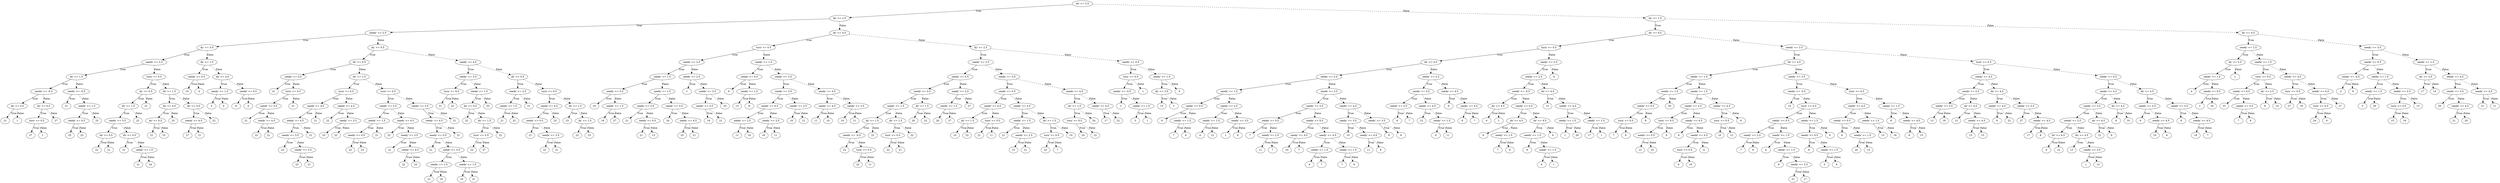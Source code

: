 digraph {
0 [label="dx' <= 3.5"];
1 [label="dx' <= 2.5"];
2 [label="seedy' <= 2.5"];
3 [label="dy' <= 3.0"];
4 [label="seedx' <= 2.5"];
5 [label="dx' <= 1.5"];
6 [label="seedx' <= -0.5"];
7 [label="dx' <= 0.5"];
8 [label="21"];
7 -> 8 [label="True"];
9 [label="1"];
7 -> 9 [style="dashed", label="False"];
6 -> 7 [label="True"];
10 [label="dy' <= 0.5"];
11 [label="turn' <= 0.5"];
12 [label="27"];
11 -> 12 [label="True"];
13 [label="1"];
11 -> 13 [style="dashed", label="False"];
10 -> 11 [label="True"];
14 [label="27"];
10 -> 14 [style="dashed", label="False"];
6 -> 10 [style="dashed", label="False"];
5 -> 6 [label="True"];
15 [label="seedx' <= -0.5"];
16 [label="21"];
15 -> 16 [label="True"];
17 [label="seedx' <= 1.5"];
18 [label="seedx' <= 0.5"];
19 [label="25"];
18 -> 19 [label="True"];
20 [label="23"];
18 -> 20 [style="dashed", label="False"];
17 -> 18 [label="True"];
21 [label="25"];
17 -> 21 [style="dashed", label="False"];
15 -> 17 [style="dashed", label="False"];
5 -> 15 [style="dashed", label="False"];
4 -> 5 [label="True"];
22 [label="turn' <= 0.5"];
23 [label="dy' <= 0.5"];
24 [label="dx' <= 1.5"];
25 [label="seedx' <= 3.5"];
26 [label="dx' <= 0.5"];
27 [label="22"];
26 -> 27 [label="True"];
28 [label="21"];
26 -> 28 [style="dashed", label="False"];
25 -> 26 [label="True"];
29 [label="dx' <= 0.5"];
30 [label="21"];
29 -> 30 [label="True"];
31 [label="seedy' <= 1.5"];
32 [label="21"];
31 -> 32 [label="True"];
33 [label="24"];
31 -> 33 [style="dashed", label="False"];
29 -> 31 [style="dashed", label="False"];
25 -> 29 [style="dashed", label="False"];
24 -> 25 [label="True"];
34 [label="22"];
24 -> 34 [style="dashed", label="False"];
23 -> 24 [label="True"];
35 [label="21"];
23 -> 35 [style="dashed", label="False"];
22 -> 23 [label="True"];
36 [label="dx' <= 1.5"];
37 [label="dx' <= 0.5"];
38 [label="dy' <= 0.5"];
39 [label="21"];
38 -> 39 [label="True"];
40 [label="23"];
38 -> 40 [style="dashed", label="False"];
37 -> 38 [label="True"];
41 [label="23"];
37 -> 41 [style="dashed", label="False"];
36 -> 37 [label="True"];
42 [label="dy' <= 0.5"];
43 [label="seedx' <= 4.5"];
44 [label="27"];
43 -> 44 [label="True"];
45 [label="21"];
43 -> 45 [style="dashed", label="False"];
42 -> 43 [label="True"];
46 [label="22"];
42 -> 46 [style="dashed", label="False"];
36 -> 42 [style="dashed", label="False"];
22 -> 36 [style="dashed", label="False"];
4 -> 22 [style="dashed", label="False"];
3 -> 4 [label="True"];
47 [label="dx' <= 1.5"];
48 [label="seedx' <= 0.5"];
49 [label="10"];
48 -> 49 [label="True"];
50 [label="4"];
48 -> 50 [style="dashed", label="False"];
47 -> 48 [label="True"];
51 [label="dy' <= 4.5"];
52 [label="seedy' <= 1.5"];
53 [label="3"];
52 -> 53 [label="True"];
54 [label="4"];
52 -> 54 [style="dashed", label="False"];
51 -> 52 [label="True"];
55 [label="seedx' <= 0.5"];
56 [label="6"];
55 -> 56 [label="True"];
57 [label="4"];
55 -> 57 [style="dashed", label="False"];
51 -> 55 [style="dashed", label="False"];
47 -> 51 [style="dashed", label="False"];
3 -> 47 [style="dashed", label="False"];
2 -> 3 [label="True"];
58 [label="dy' <= 0.5"];
59 [label="dx' <= 0.5"];
60 [label="seedx' <= 3.5"];
61 [label="21"];
60 -> 61 [label="True"];
62 [label="turn' <= 0.5"];
63 [label="seedy' <= 3.5"];
64 [label="21"];
63 -> 64 [label="True"];
65 [label="seedy' <= 4.5"];
66 [label="22"];
65 -> 66 [label="True"];
67 [label="21"];
65 -> 67 [style="dashed", label="False"];
63 -> 65 [style="dashed", label="False"];
62 -> 63 [label="True"];
68 [label="21"];
62 -> 68 [style="dashed", label="False"];
60 -> 62 [style="dashed", label="False"];
59 -> 60 [label="True"];
69 [label="dx' <= 1.5"];
70 [label="turn' <= 0.5"];
71 [label="seedx' <= 4.5"];
72 [label="seedy' <= 4.5"];
73 [label="seedx' <= 3.5"];
74 [label="23"];
73 -> 74 [label="True"];
75 [label="seedy' <= 3.5"];
76 [label="23"];
75 -> 76 [label="True"];
77 [label="21"];
75 -> 77 [style="dashed", label="False"];
73 -> 75 [style="dashed", label="False"];
72 -> 73 [label="True"];
78 [label="21"];
72 -> 78 [style="dashed", label="False"];
71 -> 72 [label="True"];
79 [label="21"];
71 -> 79 [style="dashed", label="False"];
70 -> 71 [label="True"];
80 [label="seedx' <= 4.5"];
81 [label="22"];
80 -> 81 [label="True"];
82 [label="seedy' <= 3.5"];
83 [label="23"];
82 -> 83 [label="True"];
84 [label="22"];
82 -> 84 [style="dashed", label="False"];
80 -> 82 [style="dashed", label="False"];
70 -> 80 [style="dashed", label="False"];
69 -> 70 [label="True"];
85 [label="turn' <= 0.5"];
86 [label="seedx' <= 3.5"];
87 [label="seedx' <= 1.5"];
88 [label="seedx' <= 0.5"];
89 [label="22"];
88 -> 89 [label="True"];
90 [label="23"];
88 -> 90 [style="dashed", label="False"];
87 -> 88 [label="True"];
91 [label="21"];
87 -> 91 [style="dashed", label="False"];
86 -> 87 [label="True"];
92 [label="seedx' <= 4.5"];
93 [label="22"];
92 -> 93 [label="True"];
94 [label="seedy' <= 3.5"];
95 [label="21"];
94 -> 95 [label="True"];
96 [label="seedy' <= 4.5"];
97 [label="22"];
96 -> 97 [label="True"];
98 [label="23"];
96 -> 98 [style="dashed", label="False"];
94 -> 96 [style="dashed", label="False"];
92 -> 94 [style="dashed", label="False"];
86 -> 92 [style="dashed", label="False"];
85 -> 86 [label="True"];
99 [label="seedx' <= 3.5"];
100 [label="seedy' <= 4.5"];
101 [label="seedx' <= 0.5"];
102 [label="21"];
101 -> 102 [label="True"];
103 [label="seedy' <= 3.5"];
104 [label="seedx' <= 1.5"];
105 [label="21"];
104 -> 105 [label="True"];
106 [label="16"];
104 -> 106 [style="dashed", label="False"];
103 -> 104 [label="True"];
107 [label="seedx' <= 1.5"];
108 [label="16"];
107 -> 108 [label="True"];
109 [label="21"];
107 -> 109 [style="dashed", label="False"];
103 -> 107 [style="dashed", label="False"];
101 -> 103 [style="dashed", label="False"];
100 -> 101 [label="True"];
110 [label="21"];
100 -> 110 [style="dashed", label="False"];
99 -> 100 [label="True"];
111 [label="21"];
99 -> 111 [style="dashed", label="False"];
85 -> 99 [style="dashed", label="False"];
69 -> 85 [style="dashed", label="False"];
59 -> 69 [style="dashed", label="False"];
58 -> 59 [label="True"];
112 [label="seedy' <= 4.5"];
113 [label="seedy' <= 3.5"];
114 [label="turn' <= 0.5"];
115 [label="21"];
114 -> 115 [label="True"];
116 [label="22"];
114 -> 116 [style="dashed", label="False"];
113 -> 114 [label="True"];
117 [label="seedx' <= 1.5"];
118 [label="dx' <= 0.5"];
119 [label="22"];
118 -> 119 [label="True"];
120 [label="dx' <= 1.5"];
121 [label="turn' <= 0.5"];
122 [label="22"];
121 -> 122 [label="True"];
123 [label="27"];
121 -> 123 [style="dashed", label="False"];
120 -> 121 [label="True"];
124 [label="22"];
120 -> 124 [style="dashed", label="False"];
118 -> 120 [style="dashed", label="False"];
117 -> 118 [label="True"];
125 [label="22"];
117 -> 125 [style="dashed", label="False"];
113 -> 117 [style="dashed", label="False"];
112 -> 113 [label="True"];
126 [label="dx' <= 0.5"];
127 [label="seedx' <= 2.5"];
128 [label="seedx' <= 1.5"];
129 [label="21"];
128 -> 129 [label="True"];
130 [label="22"];
128 -> 130 [style="dashed", label="False"];
127 -> 128 [label="True"];
131 [label="21"];
127 -> 131 [style="dashed", label="False"];
126 -> 127 [label="True"];
132 [label="turn' <= 0.5"];
133 [label="seedx' <= 4.5"];
134 [label="seedx' <= 0.5"];
135 [label="21"];
134 -> 135 [label="True"];
136 [label="seedx' <= 3.5"];
137 [label="22"];
136 -> 137 [label="True"];
138 [label="21"];
136 -> 138 [style="dashed", label="False"];
134 -> 136 [style="dashed", label="False"];
133 -> 134 [label="True"];
139 [label="23"];
133 -> 139 [style="dashed", label="False"];
132 -> 133 [label="True"];
140 [label="dx' <= 1.5"];
141 [label="23"];
140 -> 141 [label="True"];
142 [label="dy' <= 1.5"];
143 [label="22"];
142 -> 143 [label="True"];
144 [label="23"];
142 -> 144 [style="dashed", label="False"];
140 -> 142 [style="dashed", label="False"];
132 -> 140 [style="dashed", label="False"];
126 -> 132 [style="dashed", label="False"];
112 -> 126 [style="dashed", label="False"];
58 -> 112 [style="dashed", label="False"];
2 -> 58 [style="dashed", label="False"];
1 -> 2 [label="True"];
145 [label="dy' <= 0.5"];
146 [label="turn' <= 0.5"];
147 [label="seedx' <= 2.5"];
148 [label="seedy' <= 1.5"];
149 [label="seedx' <= 0.5"];
150 [label="25"];
149 -> 150 [label="True"];
151 [label="seedx' <= 1.5"];
152 [label="16"];
151 -> 152 [label="True"];
153 [label="27"];
151 -> 153 [style="dashed", label="False"];
149 -> 151 [style="dashed", label="False"];
148 -> 149 [label="True"];
154 [label="seedx' <= 1.5"];
155 [label="seedy' <= 3.5"];
156 [label="21"];
155 -> 156 [label="True"];
157 [label="seedx' <= 0.5"];
158 [label="21"];
157 -> 158 [label="True"];
159 [label="13"];
157 -> 159 [style="dashed", label="False"];
155 -> 157 [style="dashed", label="False"];
154 -> 155 [label="True"];
160 [label="seedy' <= 3.5"];
161 [label="16"];
160 -> 161 [label="True"];
162 [label="seedy' <= 4.5"];
163 [label="25"];
162 -> 163 [label="True"];
164 [label="21"];
162 -> 164 [style="dashed", label="False"];
160 -> 162 [style="dashed", label="False"];
154 -> 160 [style="dashed", label="False"];
148 -> 154 [style="dashed", label="False"];
147 -> 148 [label="True"];
165 [label="seedy' <= 2.5"];
166 [label="1"];
165 -> 166 [label="True"];
167 [label="seedx' <= 3.5"];
168 [label="seedy' <= 3.5"];
169 [label="16"];
168 -> 169 [label="True"];
170 [label="21"];
168 -> 170 [style="dashed", label="False"];
167 -> 168 [label="True"];
171 [label="23"];
167 -> 171 [style="dashed", label="False"];
165 -> 167 [style="dashed", label="False"];
147 -> 165 [style="dashed", label="False"];
146 -> 147 [label="True"];
172 [label="seedy' <= 1.5"];
173 [label="seedx' <= 0.5"];
174 [label="6"];
173 -> 174 [label="True"];
175 [label="seedx' <= 1.5"];
176 [label="13"];
175 -> 176 [label="True"];
177 [label="6"];
175 -> 177 [style="dashed", label="False"];
173 -> 175 [style="dashed", label="False"];
172 -> 173 [label="True"];
178 [label="seedy' <= 3.5"];
179 [label="seedx' <= 3.5"];
180 [label="seedx' <= 0.5"];
181 [label="seedy' <= 2.5"];
182 [label="11"];
181 -> 182 [label="True"];
183 [label="10"];
181 -> 183 [style="dashed", label="False"];
180 -> 181 [label="True"];
184 [label="seedy' <= 2.5"];
185 [label="16"];
184 -> 185 [label="True"];
186 [label="11"];
184 -> 186 [style="dashed", label="False"];
180 -> 184 [style="dashed", label="False"];
179 -> 180 [label="True"];
187 [label="seedy' <= 2.5"];
188 [label="10"];
187 -> 188 [label="True"];
189 [label="12"];
187 -> 189 [style="dashed", label="False"];
179 -> 187 [style="dashed", label="False"];
178 -> 179 [label="True"];
190 [label="seedy' <= 4.5"];
191 [label="seedx' <= 4.5"];
192 [label="11"];
191 -> 192 [label="True"];
193 [label="10"];
191 -> 193 [style="dashed", label="False"];
190 -> 191 [label="True"];
194 [label="seedx' <= 3.5"];
195 [label="10"];
194 -> 195 [label="True"];
196 [label="11"];
194 -> 196 [style="dashed", label="False"];
190 -> 194 [style="dashed", label="False"];
178 -> 190 [style="dashed", label="False"];
172 -> 178 [style="dashed", label="False"];
146 -> 172 [style="dashed", label="False"];
145 -> 146 [label="True"];
197 [label="dy' <= 2.5"];
198 [label="seedy' <= 3.5"];
199 [label="seedx' <= 0.5"];
200 [label="seedy' <= 2.5"];
201 [label="seedy' <= 1.5"];
202 [label="dy' <= 1.5"];
203 [label="seedx' <= -0.5"];
204 [label="22"];
203 -> 204 [label="True"];
205 [label="turn' <= 0.5"];
206 [label="22"];
205 -> 206 [label="True"];
207 [label="11"];
205 -> 207 [style="dashed", label="False"];
203 -> 205 [style="dashed", label="False"];
202 -> 203 [label="True"];
208 [label="22"];
202 -> 208 [style="dashed", label="False"];
201 -> 202 [label="True"];
209 [label="dy' <= 1.5"];
210 [label="turn' <= 0.5"];
211 [label="22"];
210 -> 211 [label="True"];
212 [label="21"];
210 -> 212 [style="dashed", label="False"];
209 -> 210 [label="True"];
213 [label="22"];
209 -> 213 [style="dashed", label="False"];
201 -> 209 [style="dashed", label="False"];
200 -> 201 [label="True"];
214 [label="dy' <= 1.5"];
215 [label="20"];
214 -> 215 [label="True"];
216 [label="22"];
214 -> 216 [style="dashed", label="False"];
200 -> 214 [style="dashed", label="False"];
199 -> 200 [label="True"];
217 [label="seedy' <= 2.0"];
218 [label="seedx' <= 1.5"];
219 [label="20"];
218 -> 219 [label="True"];
220 [label="27"];
218 -> 220 [style="dashed", label="False"];
217 -> 218 [label="True"];
221 [label="27"];
217 -> 221 [style="dashed", label="False"];
199 -> 217 [style="dashed", label="False"];
198 -> 199 [label="True"];
222 [label="seedx' <= 3.5"];
223 [label="seedx' <= 0.5"];
224 [label="seedy' <= 4.5"];
225 [label="dy' <= 1.5"];
226 [label="10"];
225 -> 226 [label="True"];
227 [label="22"];
225 -> 227 [style="dashed", label="False"];
224 -> 225 [label="True"];
228 [label="turn' <= 0.5"];
229 [label="21"];
228 -> 229 [label="True"];
230 [label="11"];
228 -> 230 [style="dashed", label="False"];
224 -> 228 [style="dashed", label="False"];
223 -> 224 [label="True"];
231 [label="seedy' <= 4.5"];
232 [label="seedx' <= 1.5"];
233 [label="21"];
232 -> 233 [label="True"];
234 [label="seedx' <= 2.5"];
235 [label="15"];
234 -> 235 [label="True"];
236 [label="21"];
234 -> 236 [style="dashed", label="False"];
232 -> 234 [style="dashed", label="False"];
231 -> 232 [label="True"];
237 [label="dy' <= 1.5"];
238 [label="turn' <= 0.5"];
239 [label="22"];
238 -> 239 [label="True"];
240 [label="7"];
238 -> 240 [style="dashed", label="False"];
237 -> 238 [label="True"];
241 [label="10"];
237 -> 241 [style="dashed", label="False"];
231 -> 237 [style="dashed", label="False"];
223 -> 231 [style="dashed", label="False"];
222 -> 223 [label="True"];
242 [label="seedx' <= 4.5"];
243 [label="dy' <= 1.5"];
244 [label="turn' <= 0.5"];
245 [label="24"];
244 -> 245 [label="True"];
246 [label="22"];
244 -> 246 [style="dashed", label="False"];
243 -> 244 [label="True"];
247 [label="24"];
243 -> 247 [style="dashed", label="False"];
242 -> 243 [label="True"];
248 [label="seedy' <= 4.5"];
249 [label="17"];
248 -> 249 [label="True"];
250 [label="22"];
248 -> 250 [style="dashed", label="False"];
242 -> 248 [style="dashed", label="False"];
222 -> 242 [style="dashed", label="False"];
198 -> 222 [style="dashed", label="False"];
197 -> 198 [label="True"];
251 [label="seedx' <= 0.5"];
252 [label="turn' <= 0.5"];
253 [label="seedx' <= -0.5"];
254 [label="1"];
253 -> 254 [label="True"];
255 [label="seedy' <= 1.5"];
256 [label="3"];
255 -> 256 [label="True"];
257 [label="1"];
255 -> 257 [style="dashed", label="False"];
253 -> 255 [style="dashed", label="False"];
252 -> 253 [label="True"];
258 [label="1"];
252 -> 258 [style="dashed", label="False"];
251 -> 252 [label="True"];
259 [label="seedy' <= 1.5"];
260 [label="dy' <= 3.5"];
261 [label="13"];
260 -> 261 [label="True"];
262 [label="1"];
260 -> 262 [style="dashed", label="False"];
259 -> 260 [label="True"];
263 [label="0"];
259 -> 263 [style="dashed", label="False"];
251 -> 259 [style="dashed", label="False"];
197 -> 251 [style="dashed", label="False"];
145 -> 197 [style="dashed", label="False"];
1 -> 145 [style="dashed", label="False"];
0 -> 1 [label="True"];
264 [label="dy' <= 1.5"];
265 [label="dy' <= 0.5"];
266 [label="turn' <= 0.5"];
267 [label="dx' <= 4.5"];
268 [label="seedy' <= 2.5"];
269 [label="seedx' <= 1.5"];
270 [label="seedx' <= 0.5"];
271 [label="6"];
270 -> 271 [label="True"];
272 [label="seedy' <= 1.5"];
273 [label="7"];
272 -> 273 [label="True"];
274 [label="6"];
272 -> 274 [style="dashed", label="False"];
270 -> 272 [style="dashed", label="False"];
269 -> 270 [label="True"];
275 [label="seedx' <= 2.5"];
276 [label="seedy' <= 1.5"];
277 [label="6"];
276 -> 277 [label="True"];
278 [label="12"];
276 -> 278 [style="dashed", label="False"];
275 -> 276 [label="True"];
279 [label="seedx' <= 3.5"];
280 [label="1"];
279 -> 280 [label="True"];
281 [label="6"];
279 -> 281 [style="dashed", label="False"];
275 -> 279 [style="dashed", label="False"];
269 -> 275 [style="dashed", label="False"];
268 -> 269 [label="True"];
282 [label="seedx' <= 3.5"];
283 [label="seedy' <= 3.5"];
284 [label="seedx' <= 0.5"];
285 [label="7"];
284 -> 285 [label="True"];
286 [label="seedx' <= 2.5"];
287 [label="11"];
286 -> 287 [label="True"];
288 [label="7"];
286 -> 288 [style="dashed", label="False"];
284 -> 286 [style="dashed", label="False"];
283 -> 284 [label="True"];
289 [label="seedx' <= 0.5"];
290 [label="seedy' <= 4.5"];
291 [label="10"];
290 -> 291 [label="True"];
292 [label="7"];
290 -> 292 [style="dashed", label="False"];
289 -> 290 [label="True"];
293 [label="seedy' <= 4.5"];
294 [label="seedx' <= 1.5"];
295 [label="6"];
294 -> 295 [label="True"];
296 [label="7"];
294 -> 296 [style="dashed", label="False"];
293 -> 294 [label="True"];
297 [label="seedx' <= 1.5"];
298 [label="7"];
297 -> 298 [label="True"];
299 [label="6"];
297 -> 299 [style="dashed", label="False"];
293 -> 297 [style="dashed", label="False"];
289 -> 293 [style="dashed", label="False"];
283 -> 289 [style="dashed", label="False"];
282 -> 283 [label="True"];
300 [label="seedx' <= 4.5"];
301 [label="seedy' <= 3.5"];
302 [label="10"];
301 -> 302 [label="True"];
303 [label="seedy' <= 4.5"];
304 [label="11"];
303 -> 304 [label="True"];
305 [label="9"];
303 -> 305 [style="dashed", label="False"];
301 -> 303 [style="dashed", label="False"];
300 -> 301 [label="True"];
306 [label="seedy' <= 3.5"];
307 [label="9"];
306 -> 307 [label="True"];
308 [label="6"];
306 -> 308 [style="dashed", label="False"];
300 -> 306 [style="dashed", label="False"];
282 -> 300 [style="dashed", label="False"];
268 -> 282 [style="dashed", label="False"];
267 -> 268 [label="True"];
309 [label="seedy' <= 2.5"];
310 [label="seedx' <= 3.5"];
311 [label="seedx' <= 2.5"];
312 [label="6"];
311 -> 312 [label="True"];
313 [label="7"];
311 -> 313 [style="dashed", label="False"];
310 -> 311 [label="True"];
314 [label="seedx' <= 4.5"];
315 [label="12"];
314 -> 315 [label="True"];
316 [label="seedy' <= 1.5"];
317 [label="6"];
316 -> 317 [label="True"];
318 [label="11"];
316 -> 318 [style="dashed", label="False"];
314 -> 316 [style="dashed", label="False"];
310 -> 314 [style="dashed", label="False"];
309 -> 310 [label="True"];
319 [label="seedx' <= 4.5"];
320 [label="6"];
319 -> 320 [label="True"];
321 [label="seedy' <= 4.5"];
322 [label="6"];
321 -> 322 [label="True"];
323 [label="7"];
321 -> 323 [style="dashed", label="False"];
319 -> 321 [style="dashed", label="False"];
309 -> 319 [style="dashed", label="False"];
267 -> 309 [style="dashed", label="False"];
266 -> 267 [label="True"];
324 [label="seedy' <= 2.5"];
325 [label="seedx' <= 2.5"];
326 [label="seedx' <= -0.5"];
327 [label="dx' <= 4.5"];
328 [label="6"];
327 -> 328 [label="True"];
329 [label="1"];
327 -> 329 [style="dashed", label="False"];
326 -> 327 [label="True"];
330 [label="seedx' <= 0.5"];
331 [label="dx' <= 4.5"];
332 [label="6"];
331 -> 332 [label="True"];
333 [label="seedy' <= 1.5"];
334 [label="7"];
333 -> 334 [label="True"];
335 [label="6"];
333 -> 335 [style="dashed", label="False"];
331 -> 333 [style="dashed", label="False"];
330 -> 331 [label="True"];
336 [label="dx' <= 4.5"];
337 [label="seedx' <= 1.5"];
338 [label="6"];
337 -> 338 [label="True"];
339 [label="seedy' <= 1.5"];
340 [label="6"];
339 -> 340 [label="True"];
341 [label="1"];
339 -> 341 [style="dashed", label="False"];
337 -> 339 [style="dashed", label="False"];
336 -> 337 [label="True"];
342 [label="6"];
336 -> 342 [style="dashed", label="False"];
330 -> 336 [style="dashed", label="False"];
326 -> 330 [style="dashed", label="False"];
325 -> 326 [label="True"];
343 [label="dx' <= 4.5"];
344 [label="13"];
343 -> 344 [label="True"];
345 [label="seedx' <= 4.5"];
346 [label="seedy' <= 1.5"];
347 [label="1"];
346 -> 347 [label="True"];
348 [label="20"];
346 -> 348 [style="dashed", label="False"];
345 -> 346 [label="True"];
349 [label="seedy' <= 1.5"];
350 [label="17"];
349 -> 350 [label="True"];
351 [label="1"];
349 -> 351 [style="dashed", label="False"];
345 -> 349 [style="dashed", label="False"];
343 -> 345 [style="dashed", label="False"];
325 -> 343 [style="dashed", label="False"];
324 -> 325 [label="True"];
352 [label="6"];
324 -> 352 [style="dashed", label="False"];
266 -> 324 [style="dashed", label="False"];
265 -> 266 [label="True"];
353 [label="seedx' <= 2.5"];
354 [label="dx' <= 4.5"];
355 [label="seedy' <= 1.5"];
356 [label="seedx' <= 1.5"];
357 [label="seedx' <= 0.5"];
358 [label="turn' <= 0.5"];
359 [label="7"];
358 -> 359 [label="True"];
360 [label="6"];
358 -> 360 [style="dashed", label="False"];
357 -> 358 [label="True"];
361 [label="6"];
357 -> 361 [style="dashed", label="False"];
356 -> 357 [label="True"];
362 [label="20"];
356 -> 362 [style="dashed", label="False"];
355 -> 356 [label="True"];
363 [label="seedx' <= 1.5"];
364 [label="seedy' <= 2.5"];
365 [label="turn' <= 0.5"];
366 [label="seedx' <= 0.5"];
367 [label="12"];
366 -> 367 [label="True"];
368 [label="10"];
366 -> 368 [style="dashed", label="False"];
365 -> 366 [label="True"];
369 [label="6"];
365 -> 369 [style="dashed", label="False"];
364 -> 365 [label="True"];
370 [label="seedy' <= 4.5"];
371 [label="6"];
370 -> 371 [label="True"];
372 [label="seedx' <= 0.5"];
373 [label="turn' <= 0.5"];
374 [label="6"];
373 -> 374 [label="True"];
375 [label="10"];
373 -> 375 [style="dashed", label="False"];
372 -> 373 [label="True"];
376 [label="6"];
372 -> 376 [style="dashed", label="False"];
370 -> 372 [style="dashed", label="False"];
364 -> 370 [style="dashed", label="False"];
363 -> 364 [label="True"];
377 [label="seedy' <= 4.5"];
378 [label="turn' <= 0.5"];
379 [label="10"];
378 -> 379 [label="True"];
380 [label="12"];
378 -> 380 [style="dashed", label="False"];
377 -> 378 [label="True"];
381 [label="6"];
377 -> 381 [style="dashed", label="False"];
363 -> 377 [style="dashed", label="False"];
355 -> 363 [style="dashed", label="False"];
354 -> 355 [label="True"];
382 [label="seedy' <= 3.5"];
383 [label="seedx' <= -0.5"];
384 [label="14"];
383 -> 384 [label="True"];
385 [label="turn' <= 0.5"];
386 [label="seedx' <= 0.5"];
387 [label="seedy' <= 2.5"];
388 [label="7"];
387 -> 388 [label="True"];
389 [label="6"];
387 -> 389 [style="dashed", label="False"];
386 -> 387 [label="True"];
390 [label="seedx' <= 1.5"];
391 [label="6"];
390 -> 391 [label="True"];
392 [label="seedy' <= 1.5"];
393 [label="6"];
392 -> 393 [label="True"];
394 [label="seedy' <= 2.5"];
395 [label="21"];
394 -> 395 [label="True"];
396 [label="17"];
394 -> 396 [style="dashed", label="False"];
392 -> 394 [style="dashed", label="False"];
390 -> 392 [style="dashed", label="False"];
386 -> 390 [style="dashed", label="False"];
385 -> 386 [label="True"];
397 [label="seedy' <= 1.5"];
398 [label="seedx' <= 0.5"];
399 [label="6"];
398 -> 399 [label="True"];
400 [label="seedx' <= 1.5"];
401 [label="5"];
400 -> 401 [label="True"];
402 [label="6"];
400 -> 402 [style="dashed", label="False"];
398 -> 400 [style="dashed", label="False"];
397 -> 398 [label="True"];
403 [label="6"];
397 -> 403 [style="dashed", label="False"];
385 -> 397 [style="dashed", label="False"];
383 -> 385 [style="dashed", label="False"];
382 -> 383 [label="True"];
404 [label="turn' <= 0.5"];
405 [label="seedy' <= 4.5"];
406 [label="seedx' <= 0.5"];
407 [label="6"];
406 -> 407 [label="True"];
408 [label="seedx' <= 1.5"];
409 [label="20"];
408 -> 409 [label="True"];
410 [label="15"];
408 -> 410 [style="dashed", label="False"];
406 -> 408 [style="dashed", label="False"];
405 -> 406 [label="True"];
411 [label="seedx' <= 1.5"];
412 [label="15"];
411 -> 412 [label="True"];
413 [label="18"];
411 -> 413 [style="dashed", label="False"];
405 -> 411 [style="dashed", label="False"];
404 -> 405 [label="True"];
414 [label="seedx' <= 1.5"];
415 [label="6"];
414 -> 415 [label="True"];
416 [label="seedy' <= 4.5"];
417 [label="6"];
416 -> 417 [label="True"];
418 [label="15"];
416 -> 418 [style="dashed", label="False"];
414 -> 416 [style="dashed", label="False"];
404 -> 414 [style="dashed", label="False"];
382 -> 404 [style="dashed", label="False"];
354 -> 382 [style="dashed", label="False"];
353 -> 354 [label="True"];
419 [label="turn' <= 0.5"];
420 [label="seedy' <= 4.5"];
421 [label="seedx' <= 3.5"];
422 [label="seedy' <= 3.5"];
423 [label="13"];
422 -> 423 [label="True"];
424 [label="18"];
422 -> 424 [style="dashed", label="False"];
421 -> 422 [label="True"];
425 [label="dx' <= 4.5"];
426 [label="13"];
425 -> 426 [label="True"];
427 [label="seedx' <= 4.5"];
428 [label="13"];
427 -> 428 [label="True"];
429 [label="15"];
427 -> 429 [style="dashed", label="False"];
425 -> 427 [style="dashed", label="False"];
421 -> 425 [style="dashed", label="False"];
420 -> 421 [label="True"];
430 [label="dx' <= 4.5"];
431 [label="seedx' <= 4.0"];
432 [label="6"];
431 -> 432 [label="True"];
433 [label="22"];
431 -> 433 [style="dashed", label="False"];
430 -> 431 [label="True"];
434 [label="seedx' <= 3.5"];
435 [label="27"];
434 -> 435 [label="True"];
436 [label="seedx' <= 4.5"];
437 [label="17"];
436 -> 437 [label="True"];
438 [label="8"];
436 -> 438 [style="dashed", label="False"];
434 -> 436 [style="dashed", label="False"];
430 -> 434 [style="dashed", label="False"];
420 -> 430 [style="dashed", label="False"];
419 -> 420 [label="True"];
439 [label="seedy' <= 4.5"];
440 [label="seedx' <= 4.5"];
441 [label="seedy' <= 3.5"];
442 [label="seedy' <= 2.5"];
443 [label="dx' <= 4.5"];
444 [label="6"];
443 -> 444 [label="True"];
445 [label="12"];
443 -> 445 [style="dashed", label="False"];
442 -> 443 [label="True"];
446 [label="dx' <= 4.5"];
447 [label="13"];
446 -> 447 [label="True"];
448 [label="seedx' <= 3.5"];
449 [label="1"];
448 -> 449 [label="True"];
450 [label="13"];
448 -> 450 [style="dashed", label="False"];
446 -> 448 [style="dashed", label="False"];
442 -> 446 [style="dashed", label="False"];
441 -> 442 [label="True"];
451 [label="dx' <= 4.5"];
452 [label="12"];
451 -> 452 [label="True"];
453 [label="6"];
451 -> 453 [style="dashed", label="False"];
441 -> 451 [style="dashed", label="False"];
440 -> 441 [label="True"];
454 [label="dx' <= 4.5"];
455 [label="6"];
454 -> 455 [label="True"];
456 [label="10"];
454 -> 456 [style="dashed", label="False"];
440 -> 454 [style="dashed", label="False"];
439 -> 440 [label="True"];
457 [label="dx' <= 4.5"];
458 [label="seedx' <= 3.5"];
459 [label="6"];
458 -> 459 [label="True"];
460 [label="seedx' <= 4.5"];
461 [label="10"];
460 -> 461 [label="True"];
462 [label="6"];
460 -> 462 [style="dashed", label="False"];
458 -> 460 [style="dashed", label="False"];
457 -> 458 [label="True"];
463 [label="seedx' <= 3.5"];
464 [label="6"];
463 -> 464 [label="True"];
465 [label="seedx' <= 4.5"];
466 [label="18"];
465 -> 466 [label="True"];
467 [label="7"];
465 -> 467 [style="dashed", label="False"];
463 -> 465 [style="dashed", label="False"];
457 -> 463 [style="dashed", label="False"];
439 -> 457 [style="dashed", label="False"];
419 -> 439 [style="dashed", label="False"];
353 -> 419 [style="dashed", label="False"];
265 -> 353 [style="dashed", label="False"];
264 -> 265 [label="True"];
468 [label="dx' <= 4.5"];
469 [label="seedy' <= 2.5"];
470 [label="dy' <= 2.5"];
471 [label="seedy' <= 1.5"];
472 [label="4"];
471 -> 472 [label="True"];
473 [label="seedx' <= 0.5"];
474 [label="1"];
473 -> 474 [label="True"];
475 [label="18"];
473 -> 475 [style="dashed", label="False"];
471 -> 473 [style="dashed", label="False"];
470 -> 471 [label="True"];
476 [label="1"];
470 -> 476 [style="dashed", label="False"];
469 -> 470 [label="True"];
477 [label="seedx' <= 1.5"];
478 [label="turn' <= 0.5"];
479 [label="seedy' <= 4.5"];
480 [label="22"];
479 -> 480 [label="True"];
481 [label="seedx' <= 0.5"];
482 [label="7"];
481 -> 482 [label="True"];
483 [label="6"];
481 -> 483 [style="dashed", label="False"];
479 -> 481 [style="dashed", label="False"];
478 -> 479 [label="True"];
484 [label="dy' <= 2.5"];
485 [label="6"];
484 -> 485 [label="True"];
486 [label="14"];
484 -> 486 [style="dashed", label="False"];
478 -> 484 [style="dashed", label="False"];
477 -> 478 [label="True"];
487 [label="seedy' <= 4.5"];
488 [label="turn' <= 0.5"];
489 [label="27"];
488 -> 489 [label="True"];
490 [label="19"];
488 -> 490 [style="dashed", label="False"];
487 -> 488 [label="True"];
491 [label="seedx' <= 4.0"];
492 [label="turn' <= 0.5"];
493 [label="24"];
492 -> 493 [label="True"];
494 [label="6"];
492 -> 494 [style="dashed", label="False"];
491 -> 492 [label="True"];
495 [label="27"];
491 -> 495 [style="dashed", label="False"];
487 -> 491 [style="dashed", label="False"];
477 -> 487 [style="dashed", label="False"];
469 -> 477 [style="dashed", label="False"];
468 -> 469 [label="True"];
496 [label="seedy' <= 3.5"];
497 [label="seedx' <= 0.5"];
498 [label="seedx' <= -0.5"];
499 [label="2"];
498 -> 499 [label="True"];
500 [label="6"];
498 -> 500 [style="dashed", label="False"];
497 -> 498 [label="True"];
501 [label="seedx' <= 1.5"];
502 [label="seedy' <= 1.5"];
503 [label="5"];
502 -> 503 [label="True"];
504 [label="20"];
502 -> 504 [style="dashed", label="False"];
501 -> 502 [label="True"];
505 [label="seedx' <= 2.5"];
506 [label="turn' <= 0.5"];
507 [label="15"];
506 -> 507 [label="True"];
508 [label="16"];
506 -> 508 [style="dashed", label="False"];
505 -> 506 [label="True"];
509 [label="13"];
505 -> 509 [style="dashed", label="False"];
501 -> 505 [style="dashed", label="False"];
497 -> 501 [style="dashed", label="False"];
496 -> 497 [label="True"];
510 [label="seedx' <= 1.5"];
511 [label="dy' <= 2.5"];
512 [label="17"];
511 -> 512 [label="True"];
513 [label="14"];
511 -> 513 [style="dashed", label="False"];
510 -> 511 [label="True"];
514 [label="seedy' <= 4.5"];
515 [label="seedx' <= 3.0"];
516 [label="20"];
515 -> 516 [label="True"];
517 [label="seedx' <= 4.5"];
518 [label="21"];
517 -> 518 [label="True"];
519 [label="20"];
517 -> 519 [style="dashed", label="False"];
515 -> 517 [style="dashed", label="False"];
514 -> 515 [label="True"];
520 [label="seedx' <= 4.5"];
521 [label="21"];
520 -> 521 [label="True"];
522 [label="11"];
520 -> 522 [style="dashed", label="False"];
514 -> 520 [style="dashed", label="False"];
510 -> 514 [style="dashed", label="False"];
496 -> 510 [style="dashed", label="False"];
468 -> 496 [style="dashed", label="False"];
264 -> 468 [style="dashed", label="False"];
0 -> 264 [style="dashed", label="False"];

}